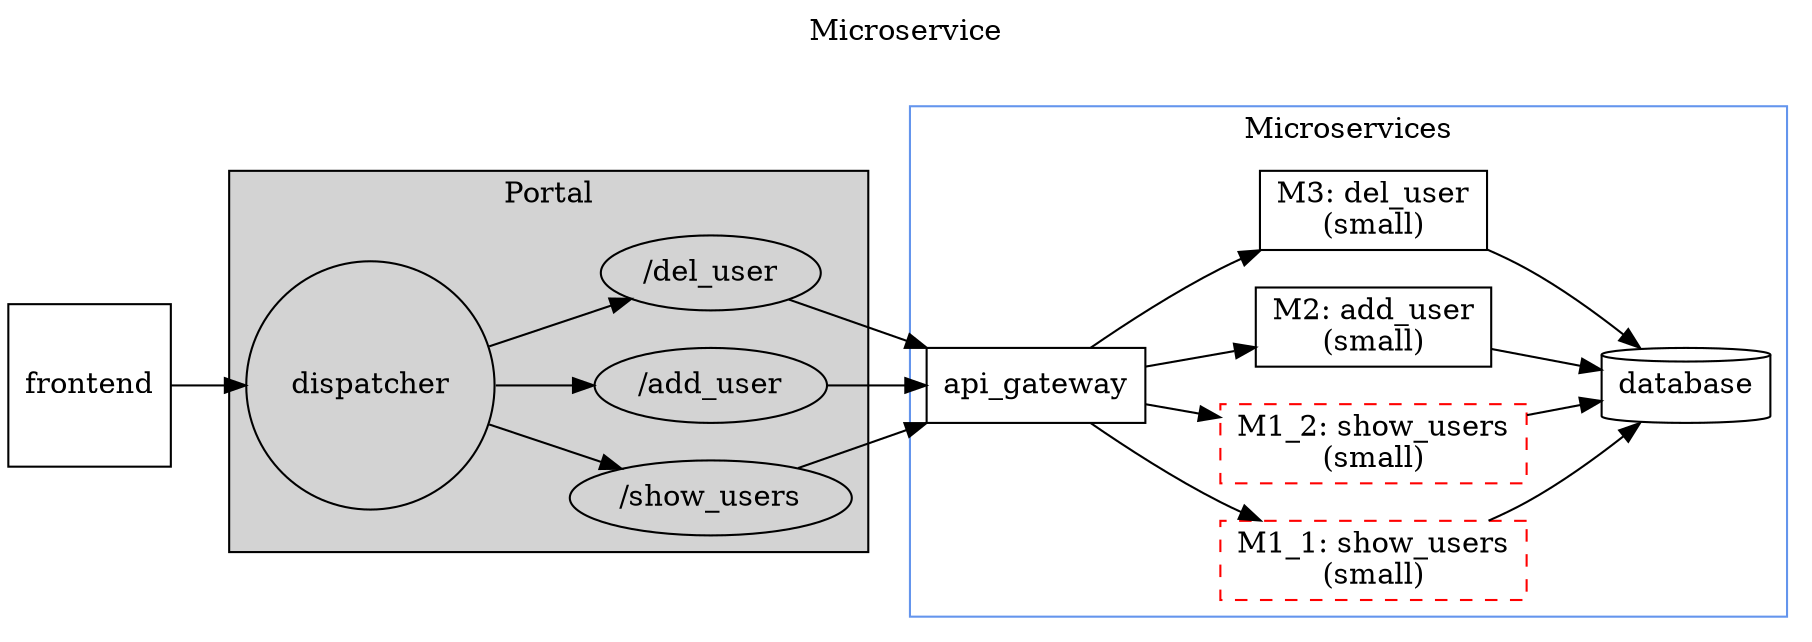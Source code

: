 digraph bripack_sampleapp_microservice {
    label = "Microservice\n\n";
    labelloc=t;
    rankdir = LR;
    #bgcolor = "lightgrey"

  subgraph cluster_0 {
    label = "Portal";
    style="filled";
    #color="lightgrey";
    #database [shape="cylinder"];
    dispatcher [shape="circle"];
    e1 [label="/show_users"];
    e2 [label="/add_user"];
    e3 [label="/del_user"];
    
    dispatcher -> e1;
    dispatcher -> e2;
    dispatcher -> e3;
    
  }
  subgraph cluster_1 {
    label = "Microservices";
    #style="filled";
    
    color="cornflowerblue";
    node [shape="rectangle"];
    api_gateway;
    m1_1 [label="M1_1: show_users\n(small)" style="dashed" color="red";];
    m1_2 [label="M1_2: show_users\n(small)" style="dashed" color="red";];
    m2 [label="M2: add_user\n(small)"];
    m3 [label="M3: del_user\n(small)"];
    database [shape="cylinder"];

    api_gateway -> m1_1;
    api_gateway -> m1_2;
    api_gateway -> m2;
    api_gateway -> m3;
    m1_1 -> database;
    m1_2 -> database;
    m2 -> database;
    m3 -> database;
    
  }

    e1 -> api_gateway;
    e2 -> api_gateway;
    e3 -> api_gateway;
      
  frontend -> dispatcher;
  frontend [shape="square"];
  
}